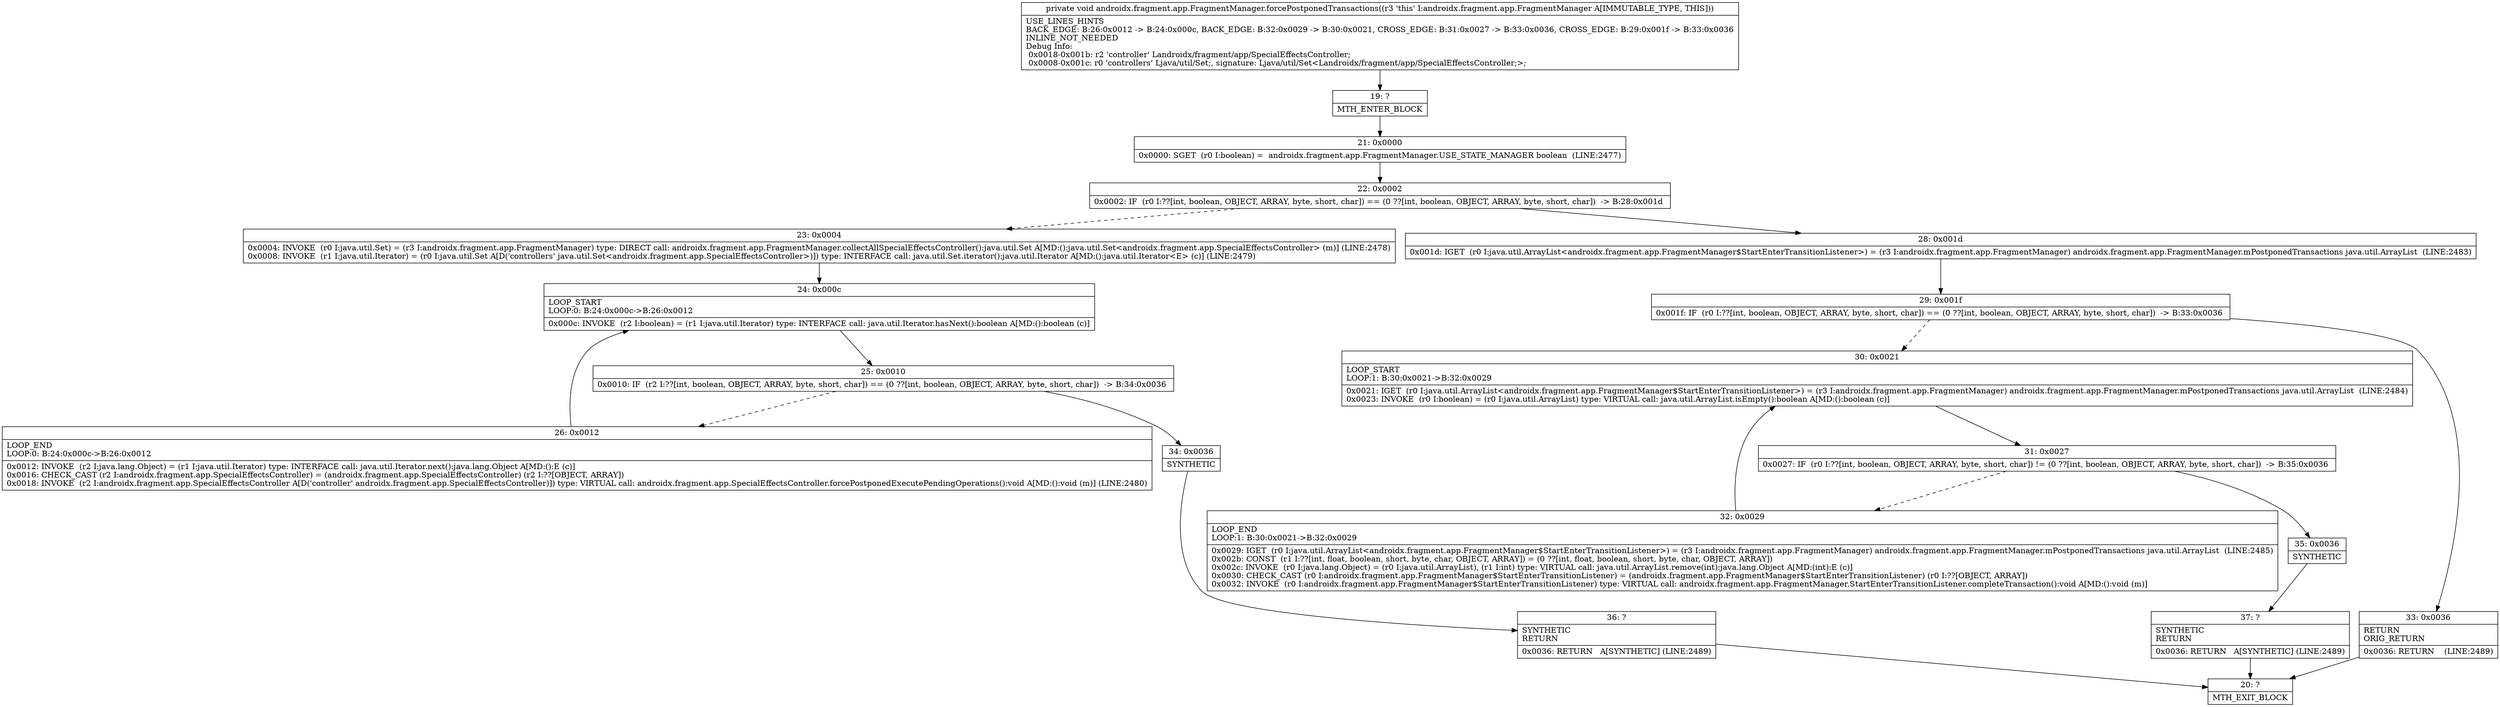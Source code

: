 digraph "CFG forandroidx.fragment.app.FragmentManager.forcePostponedTransactions()V" {
Node_19 [shape=record,label="{19\:\ ?|MTH_ENTER_BLOCK\l}"];
Node_21 [shape=record,label="{21\:\ 0x0000|0x0000: SGET  (r0 I:boolean) =  androidx.fragment.app.FragmentManager.USE_STATE_MANAGER boolean  (LINE:2477)\l}"];
Node_22 [shape=record,label="{22\:\ 0x0002|0x0002: IF  (r0 I:??[int, boolean, OBJECT, ARRAY, byte, short, char]) == (0 ??[int, boolean, OBJECT, ARRAY, byte, short, char])  \-\> B:28:0x001d \l}"];
Node_23 [shape=record,label="{23\:\ 0x0004|0x0004: INVOKE  (r0 I:java.util.Set) = (r3 I:androidx.fragment.app.FragmentManager) type: DIRECT call: androidx.fragment.app.FragmentManager.collectAllSpecialEffectsController():java.util.Set A[MD:():java.util.Set\<androidx.fragment.app.SpecialEffectsController\> (m)] (LINE:2478)\l0x0008: INVOKE  (r1 I:java.util.Iterator) = (r0 I:java.util.Set A[D('controllers' java.util.Set\<androidx.fragment.app.SpecialEffectsController\>)]) type: INTERFACE call: java.util.Set.iterator():java.util.Iterator A[MD:():java.util.Iterator\<E\> (c)] (LINE:2479)\l}"];
Node_24 [shape=record,label="{24\:\ 0x000c|LOOP_START\lLOOP:0: B:24:0x000c\-\>B:26:0x0012\l|0x000c: INVOKE  (r2 I:boolean) = (r1 I:java.util.Iterator) type: INTERFACE call: java.util.Iterator.hasNext():boolean A[MD:():boolean (c)]\l}"];
Node_25 [shape=record,label="{25\:\ 0x0010|0x0010: IF  (r2 I:??[int, boolean, OBJECT, ARRAY, byte, short, char]) == (0 ??[int, boolean, OBJECT, ARRAY, byte, short, char])  \-\> B:34:0x0036 \l}"];
Node_26 [shape=record,label="{26\:\ 0x0012|LOOP_END\lLOOP:0: B:24:0x000c\-\>B:26:0x0012\l|0x0012: INVOKE  (r2 I:java.lang.Object) = (r1 I:java.util.Iterator) type: INTERFACE call: java.util.Iterator.next():java.lang.Object A[MD:():E (c)]\l0x0016: CHECK_CAST (r2 I:androidx.fragment.app.SpecialEffectsController) = (androidx.fragment.app.SpecialEffectsController) (r2 I:??[OBJECT, ARRAY]) \l0x0018: INVOKE  (r2 I:androidx.fragment.app.SpecialEffectsController A[D('controller' androidx.fragment.app.SpecialEffectsController)]) type: VIRTUAL call: androidx.fragment.app.SpecialEffectsController.forcePostponedExecutePendingOperations():void A[MD:():void (m)] (LINE:2480)\l}"];
Node_34 [shape=record,label="{34\:\ 0x0036|SYNTHETIC\l}"];
Node_36 [shape=record,label="{36\:\ ?|SYNTHETIC\lRETURN\l|0x0036: RETURN   A[SYNTHETIC] (LINE:2489)\l}"];
Node_20 [shape=record,label="{20\:\ ?|MTH_EXIT_BLOCK\l}"];
Node_28 [shape=record,label="{28\:\ 0x001d|0x001d: IGET  (r0 I:java.util.ArrayList\<androidx.fragment.app.FragmentManager$StartEnterTransitionListener\>) = (r3 I:androidx.fragment.app.FragmentManager) androidx.fragment.app.FragmentManager.mPostponedTransactions java.util.ArrayList  (LINE:2483)\l}"];
Node_29 [shape=record,label="{29\:\ 0x001f|0x001f: IF  (r0 I:??[int, boolean, OBJECT, ARRAY, byte, short, char]) == (0 ??[int, boolean, OBJECT, ARRAY, byte, short, char])  \-\> B:33:0x0036 \l}"];
Node_30 [shape=record,label="{30\:\ 0x0021|LOOP_START\lLOOP:1: B:30:0x0021\-\>B:32:0x0029\l|0x0021: IGET  (r0 I:java.util.ArrayList\<androidx.fragment.app.FragmentManager$StartEnterTransitionListener\>) = (r3 I:androidx.fragment.app.FragmentManager) androidx.fragment.app.FragmentManager.mPostponedTransactions java.util.ArrayList  (LINE:2484)\l0x0023: INVOKE  (r0 I:boolean) = (r0 I:java.util.ArrayList) type: VIRTUAL call: java.util.ArrayList.isEmpty():boolean A[MD:():boolean (c)]\l}"];
Node_31 [shape=record,label="{31\:\ 0x0027|0x0027: IF  (r0 I:??[int, boolean, OBJECT, ARRAY, byte, short, char]) != (0 ??[int, boolean, OBJECT, ARRAY, byte, short, char])  \-\> B:35:0x0036 \l}"];
Node_32 [shape=record,label="{32\:\ 0x0029|LOOP_END\lLOOP:1: B:30:0x0021\-\>B:32:0x0029\l|0x0029: IGET  (r0 I:java.util.ArrayList\<androidx.fragment.app.FragmentManager$StartEnterTransitionListener\>) = (r3 I:androidx.fragment.app.FragmentManager) androidx.fragment.app.FragmentManager.mPostponedTransactions java.util.ArrayList  (LINE:2485)\l0x002b: CONST  (r1 I:??[int, float, boolean, short, byte, char, OBJECT, ARRAY]) = (0 ??[int, float, boolean, short, byte, char, OBJECT, ARRAY]) \l0x002c: INVOKE  (r0 I:java.lang.Object) = (r0 I:java.util.ArrayList), (r1 I:int) type: VIRTUAL call: java.util.ArrayList.remove(int):java.lang.Object A[MD:(int):E (c)]\l0x0030: CHECK_CAST (r0 I:androidx.fragment.app.FragmentManager$StartEnterTransitionListener) = (androidx.fragment.app.FragmentManager$StartEnterTransitionListener) (r0 I:??[OBJECT, ARRAY]) \l0x0032: INVOKE  (r0 I:androidx.fragment.app.FragmentManager$StartEnterTransitionListener) type: VIRTUAL call: androidx.fragment.app.FragmentManager.StartEnterTransitionListener.completeTransaction():void A[MD:():void (m)]\l}"];
Node_35 [shape=record,label="{35\:\ 0x0036|SYNTHETIC\l}"];
Node_37 [shape=record,label="{37\:\ ?|SYNTHETIC\lRETURN\l|0x0036: RETURN   A[SYNTHETIC] (LINE:2489)\l}"];
Node_33 [shape=record,label="{33\:\ 0x0036|RETURN\lORIG_RETURN\l|0x0036: RETURN    (LINE:2489)\l}"];
MethodNode[shape=record,label="{private void androidx.fragment.app.FragmentManager.forcePostponedTransactions((r3 'this' I:androidx.fragment.app.FragmentManager A[IMMUTABLE_TYPE, THIS]))  | USE_LINES_HINTS\lBACK_EDGE: B:26:0x0012 \-\> B:24:0x000c, BACK_EDGE: B:32:0x0029 \-\> B:30:0x0021, CROSS_EDGE: B:31:0x0027 \-\> B:33:0x0036, CROSS_EDGE: B:29:0x001f \-\> B:33:0x0036\lINLINE_NOT_NEEDED\lDebug Info:\l  0x0018\-0x001b: r2 'controller' Landroidx\/fragment\/app\/SpecialEffectsController;\l  0x0008\-0x001c: r0 'controllers' Ljava\/util\/Set;, signature: Ljava\/util\/Set\<Landroidx\/fragment\/app\/SpecialEffectsController;\>;\l}"];
MethodNode -> Node_19;Node_19 -> Node_21;
Node_21 -> Node_22;
Node_22 -> Node_23[style=dashed];
Node_22 -> Node_28;
Node_23 -> Node_24;
Node_24 -> Node_25;
Node_25 -> Node_26[style=dashed];
Node_25 -> Node_34;
Node_26 -> Node_24;
Node_34 -> Node_36;
Node_36 -> Node_20;
Node_28 -> Node_29;
Node_29 -> Node_30[style=dashed];
Node_29 -> Node_33;
Node_30 -> Node_31;
Node_31 -> Node_32[style=dashed];
Node_31 -> Node_35;
Node_32 -> Node_30;
Node_35 -> Node_37;
Node_37 -> Node_20;
Node_33 -> Node_20;
}

